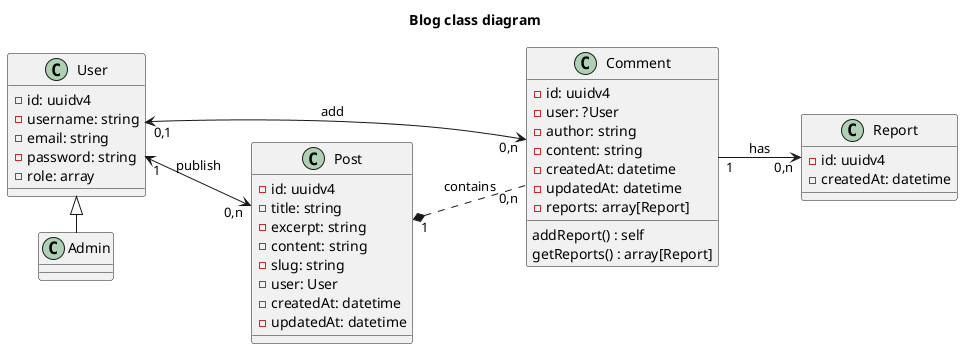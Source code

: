 @startuml
left to right direction

title Blog class diagram

class Comment {
    - id: uuidv4
    - user: ?User
    - author: string
    - content: string
    - createdAt: datetime
    - updatedAt: datetime
    - reports: array[Report]

    addReport() : self
    getReports() : array[Report]
}

class Admin {

}

class User {
    - id: uuidv4
    - username: string
    - email: string
    - password: string
    - role: array
}

class Post {
    - id: uuidv4
    - title: string
    - excerpt: string
    - content: string 
    - slug: string 
    - user: User
    - createdAt: datetime
    - updatedAt: datetime
}

class Report {
    - id: uuidv4
    - createdAt: datetime
}

' Relations
User <|- Admin

Comment "1" --> "0,n" Report : has

Post "1" *.. "0,n" Comment : contains

User "1" <--> "0,n" Post : publish
User "0,1" <--> "0,n" Comment : add

@enduml